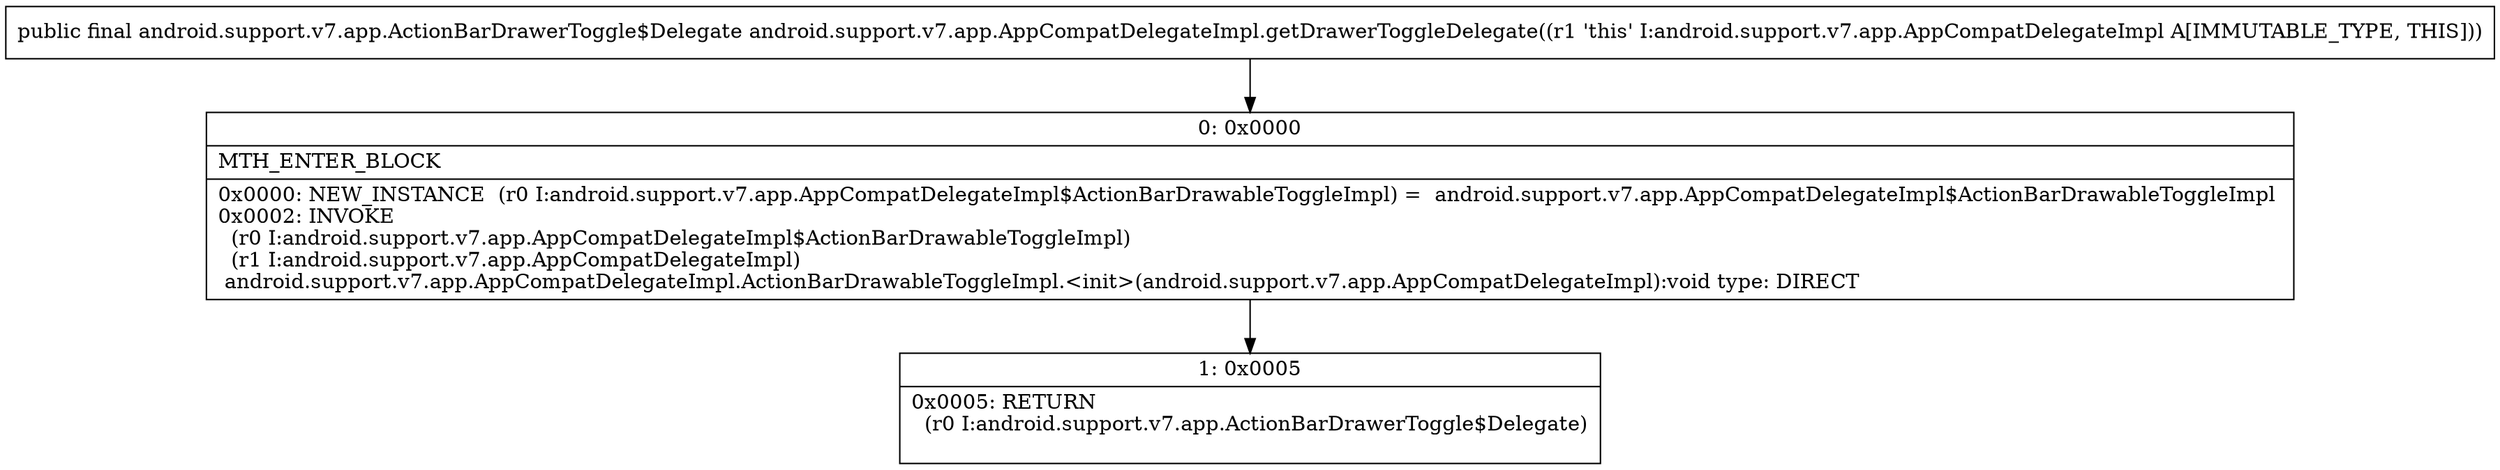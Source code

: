 digraph "CFG forandroid.support.v7.app.AppCompatDelegateImpl.getDrawerToggleDelegate()Landroid\/support\/v7\/app\/ActionBarDrawerToggle$Delegate;" {
Node_0 [shape=record,label="{0\:\ 0x0000|MTH_ENTER_BLOCK\l|0x0000: NEW_INSTANCE  (r0 I:android.support.v7.app.AppCompatDelegateImpl$ActionBarDrawableToggleImpl) =  android.support.v7.app.AppCompatDelegateImpl$ActionBarDrawableToggleImpl \l0x0002: INVOKE  \l  (r0 I:android.support.v7.app.AppCompatDelegateImpl$ActionBarDrawableToggleImpl)\l  (r1 I:android.support.v7.app.AppCompatDelegateImpl)\l android.support.v7.app.AppCompatDelegateImpl.ActionBarDrawableToggleImpl.\<init\>(android.support.v7.app.AppCompatDelegateImpl):void type: DIRECT \l}"];
Node_1 [shape=record,label="{1\:\ 0x0005|0x0005: RETURN  \l  (r0 I:android.support.v7.app.ActionBarDrawerToggle$Delegate)\l \l}"];
MethodNode[shape=record,label="{public final android.support.v7.app.ActionBarDrawerToggle$Delegate android.support.v7.app.AppCompatDelegateImpl.getDrawerToggleDelegate((r1 'this' I:android.support.v7.app.AppCompatDelegateImpl A[IMMUTABLE_TYPE, THIS])) }"];
MethodNode -> Node_0;
Node_0 -> Node_1;
}

